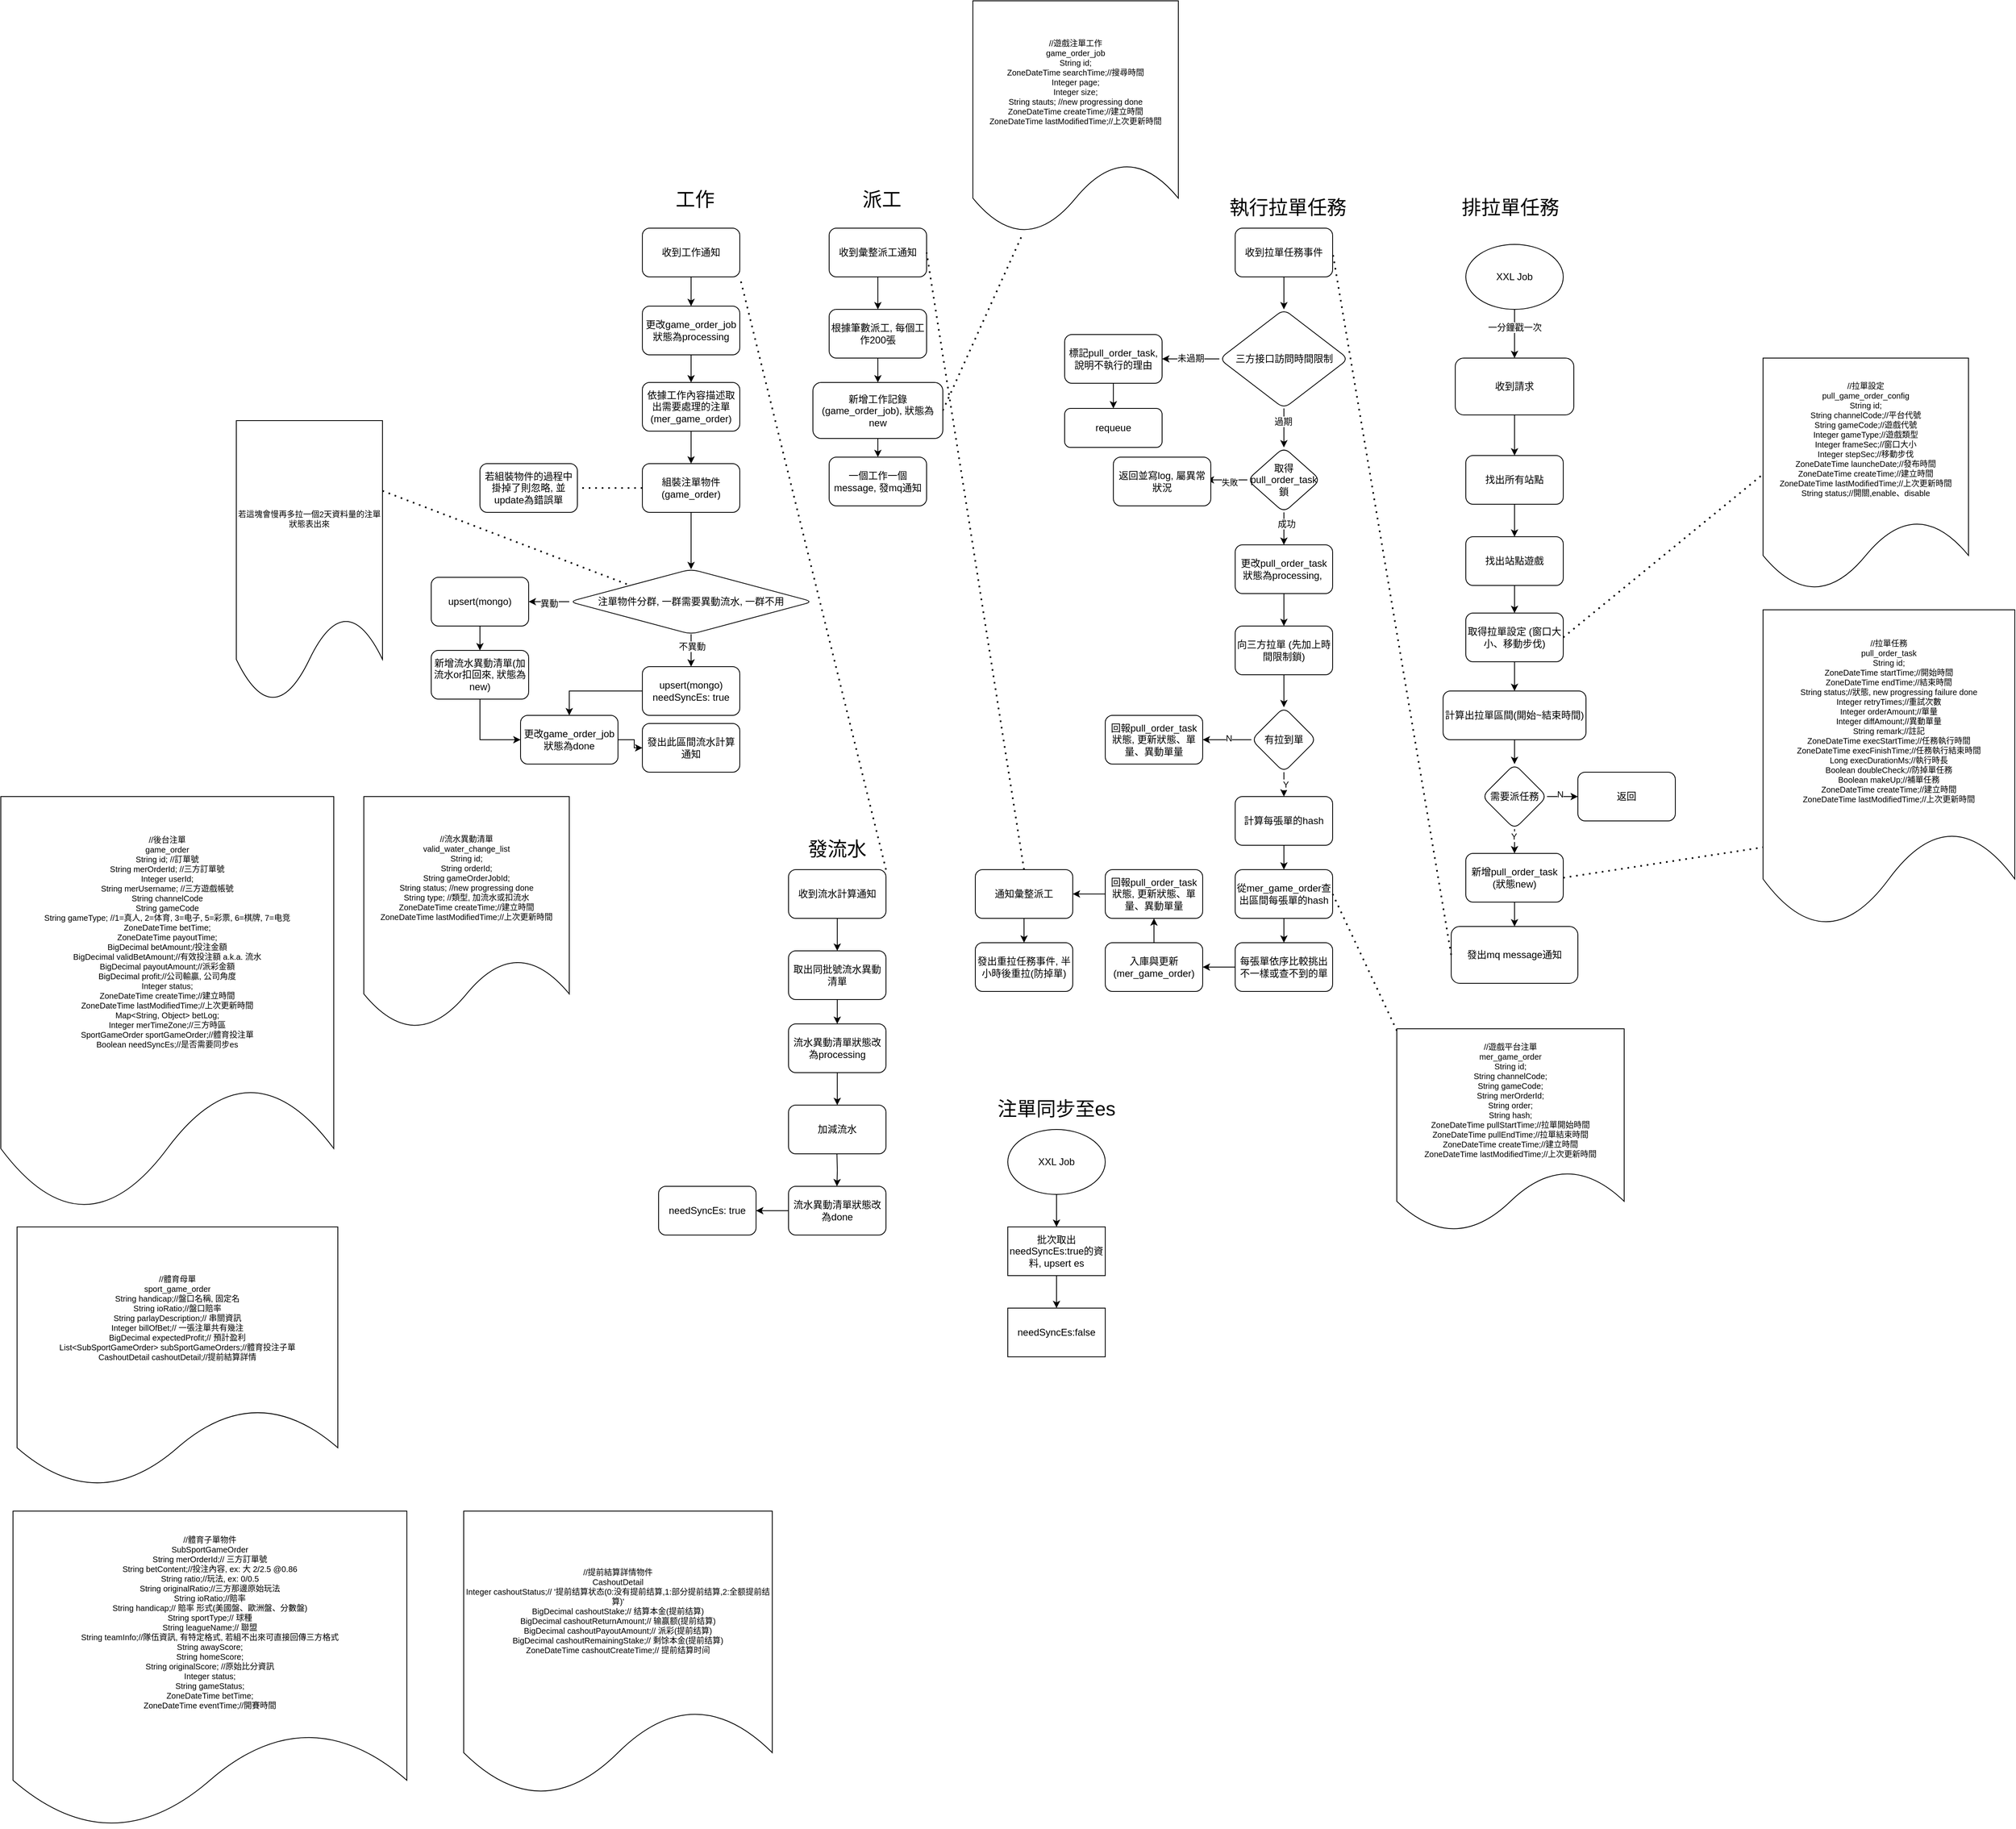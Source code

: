 <mxfile version="17.4.6" type="google"><diagram id="LCU8cQBWH5wi8AgkgHni" name="Page-1"><mxGraphModel grid="1" page="1" gridSize="10" guides="1" tooltips="1" connect="1" arrows="1" fold="1" pageScale="1" pageWidth="827" pageHeight="1169" math="0" shadow="0"><root><mxCell id="0"/><mxCell id="1" parent="0"/><mxCell id="2iH0l1iAIbkCtwQ-jRYI-8" value="" style="edgeStyle=orthogonalEdgeStyle;rounded=0;orthogonalLoop=1;jettySize=auto;html=1;" edge="1" parent="1" source="2iH0l1iAIbkCtwQ-jRYI-1" target="2iH0l1iAIbkCtwQ-jRYI-2"><mxGeometry relative="1" as="geometry"/></mxCell><mxCell id="2iH0l1iAIbkCtwQ-jRYI-1" value="收到請求" style="rounded=1;whiteSpace=wrap;html=1;" vertex="1" parent="1"><mxGeometry x="341" y="290" width="146" height="70" as="geometry"/></mxCell><mxCell id="2iH0l1iAIbkCtwQ-jRYI-9" value="" style="edgeStyle=orthogonalEdgeStyle;rounded=0;orthogonalLoop=1;jettySize=auto;html=1;" edge="1" parent="1" source="2iH0l1iAIbkCtwQ-jRYI-2" target="2iH0l1iAIbkCtwQ-jRYI-3"><mxGeometry relative="1" as="geometry"/></mxCell><mxCell id="2iH0l1iAIbkCtwQ-jRYI-2" value="找出所有站點" style="rounded=1;whiteSpace=wrap;html=1;" vertex="1" parent="1"><mxGeometry x="354" y="410" width="120" height="60" as="geometry"/></mxCell><mxCell id="2iH0l1iAIbkCtwQ-jRYI-56" value="" style="edgeStyle=orthogonalEdgeStyle;rounded=0;orthogonalLoop=1;jettySize=auto;html=1;" edge="1" parent="1" source="2iH0l1iAIbkCtwQ-jRYI-3" target="2iH0l1iAIbkCtwQ-jRYI-55"><mxGeometry relative="1" as="geometry"/></mxCell><mxCell id="2iH0l1iAIbkCtwQ-jRYI-3" value="找出站點遊戲" style="rounded=1;whiteSpace=wrap;html=1;" vertex="1" parent="1"><mxGeometry x="354" y="510" width="120" height="60" as="geometry"/></mxCell><mxCell id="2iH0l1iAIbkCtwQ-jRYI-4" value="發出mq message通知" style="rounded=1;whiteSpace=wrap;html=1;" vertex="1" parent="1"><mxGeometry x="336" y="990" width="156" height="70" as="geometry"/></mxCell><mxCell id="2iH0l1iAIbkCtwQ-jRYI-6" value="" style="edgeStyle=orthogonalEdgeStyle;rounded=0;orthogonalLoop=1;jettySize=auto;html=1;" edge="1" parent="1" source="2iH0l1iAIbkCtwQ-jRYI-5" target="2iH0l1iAIbkCtwQ-jRYI-1"><mxGeometry relative="1" as="geometry"/></mxCell><mxCell id="2iH0l1iAIbkCtwQ-jRYI-7" value="一分鐘戳一次" style="edgeLabel;html=1;align=center;verticalAlign=middle;resizable=0;points=[];" connectable="0" vertex="1" parent="2iH0l1iAIbkCtwQ-jRYI-6"><mxGeometry x="-0.275" relative="1" as="geometry"><mxPoint as="offset"/></mxGeometry></mxCell><mxCell id="2iH0l1iAIbkCtwQ-jRYI-5" value="XXL Job" style="ellipse;whiteSpace=wrap;html=1;" vertex="1" parent="1"><mxGeometry x="354" y="150" width="120" height="80" as="geometry"/></mxCell><mxCell id="2iH0l1iAIbkCtwQ-jRYI-51" value="" style="edgeStyle=orthogonalEdgeStyle;rounded=0;orthogonalLoop=1;jettySize=auto;html=1;" edge="1" parent="1" source="2iH0l1iAIbkCtwQ-jRYI-11" target="2iH0l1iAIbkCtwQ-jRYI-48"><mxGeometry relative="1" as="geometry"/></mxCell><mxCell id="2iH0l1iAIbkCtwQ-jRYI-11" value="收到拉單任務事件" style="rounded=1;whiteSpace=wrap;html=1;" vertex="1" parent="1"><mxGeometry x="70" y="130" width="120" height="60" as="geometry"/></mxCell><mxCell id="2iH0l1iAIbkCtwQ-jRYI-27" value="" style="edgeStyle=orthogonalEdgeStyle;rounded=0;orthogonalLoop=1;jettySize=auto;html=1;" edge="1" parent="1" source="2iH0l1iAIbkCtwQ-jRYI-20" target="2iH0l1iAIbkCtwQ-jRYI-26"><mxGeometry relative="1" as="geometry"/></mxCell><mxCell id="2iH0l1iAIbkCtwQ-jRYI-20" value="更改pull_order_task 狀態為processing,&amp;nbsp;" style="whiteSpace=wrap;html=1;rounded=1;" vertex="1" parent="1"><mxGeometry x="70" y="520" width="120" height="60" as="geometry"/></mxCell><mxCell id="2iH0l1iAIbkCtwQ-jRYI-29" value="" style="edgeStyle=orthogonalEdgeStyle;rounded=0;orthogonalLoop=1;jettySize=auto;html=1;" edge="1" parent="1" source="2iH0l1iAIbkCtwQ-jRYI-26" target="2iH0l1iAIbkCtwQ-jRYI-28"><mxGeometry relative="1" as="geometry"/></mxCell><mxCell id="2iH0l1iAIbkCtwQ-jRYI-26" value="向三方拉單 (先加上時間限制鎖)" style="whiteSpace=wrap;html=1;rounded=1;" vertex="1" parent="1"><mxGeometry x="70" y="620" width="120" height="60" as="geometry"/></mxCell><mxCell id="2iH0l1iAIbkCtwQ-jRYI-31" value="" style="edgeStyle=orthogonalEdgeStyle;rounded=0;orthogonalLoop=1;jettySize=auto;html=1;" edge="1" parent="1" source="2iH0l1iAIbkCtwQ-jRYI-28" target="2iH0l1iAIbkCtwQ-jRYI-30"><mxGeometry relative="1" as="geometry"/></mxCell><mxCell id="2iH0l1iAIbkCtwQ-jRYI-83" value="N" style="edgeLabel;html=1;align=center;verticalAlign=middle;resizable=0;points=[];" connectable="0" vertex="1" parent="2iH0l1iAIbkCtwQ-jRYI-31"><mxGeometry x="-0.047" y="-2" relative="1" as="geometry"><mxPoint as="offset"/></mxGeometry></mxCell><mxCell id="2iH0l1iAIbkCtwQ-jRYI-33" value="" style="edgeStyle=orthogonalEdgeStyle;rounded=0;orthogonalLoop=1;jettySize=auto;html=1;" edge="1" parent="1" source="2iH0l1iAIbkCtwQ-jRYI-28" target="2iH0l1iAIbkCtwQ-jRYI-32"><mxGeometry relative="1" as="geometry"/></mxCell><mxCell id="2iH0l1iAIbkCtwQ-jRYI-84" value="Y" style="edgeLabel;html=1;align=center;verticalAlign=middle;resizable=0;points=[];" connectable="0" vertex="1" parent="2iH0l1iAIbkCtwQ-jRYI-33"><mxGeometry x="0.385" y="2" relative="1" as="geometry"><mxPoint as="offset"/></mxGeometry></mxCell><mxCell id="2iH0l1iAIbkCtwQ-jRYI-28" value="有拉到單" style="rhombus;whiteSpace=wrap;html=1;rounded=1;" vertex="1" parent="1"><mxGeometry x="90" y="720" width="80" height="80" as="geometry"/></mxCell><mxCell id="2iH0l1iAIbkCtwQ-jRYI-30" value="回報pull_order_task 狀態, 更新狀態、單量、異動單量" style="whiteSpace=wrap;html=1;rounded=1;" vertex="1" parent="1"><mxGeometry x="-90" y="730" width="120" height="60" as="geometry"/></mxCell><mxCell id="2iH0l1iAIbkCtwQ-jRYI-35" value="" style="edgeStyle=orthogonalEdgeStyle;rounded=0;orthogonalLoop=1;jettySize=auto;html=1;" edge="1" parent="1" source="2iH0l1iAIbkCtwQ-jRYI-32" target="2iH0l1iAIbkCtwQ-jRYI-34"><mxGeometry relative="1" as="geometry"/></mxCell><mxCell id="2iH0l1iAIbkCtwQ-jRYI-32" value="計算每張單的hash" style="whiteSpace=wrap;html=1;rounded=1;" vertex="1" parent="1"><mxGeometry x="70" y="830" width="120" height="60" as="geometry"/></mxCell><mxCell id="2iH0l1iAIbkCtwQ-jRYI-37" value="" style="edgeStyle=orthogonalEdgeStyle;rounded=0;orthogonalLoop=1;jettySize=auto;html=1;" edge="1" parent="1" source="2iH0l1iAIbkCtwQ-jRYI-34" target="2iH0l1iAIbkCtwQ-jRYI-36"><mxGeometry relative="1" as="geometry"/></mxCell><mxCell id="2iH0l1iAIbkCtwQ-jRYI-34" value="從mer_game_order查出區間每張單的hash" style="whiteSpace=wrap;html=1;rounded=1;" vertex="1" parent="1"><mxGeometry x="70" y="920" width="120" height="60" as="geometry"/></mxCell><mxCell id="2iH0l1iAIbkCtwQ-jRYI-39" value="" style="edgeStyle=orthogonalEdgeStyle;rounded=0;orthogonalLoop=1;jettySize=auto;html=1;" edge="1" parent="1" source="2iH0l1iAIbkCtwQ-jRYI-36" target="2iH0l1iAIbkCtwQ-jRYI-38"><mxGeometry relative="1" as="geometry"/></mxCell><mxCell id="2iH0l1iAIbkCtwQ-jRYI-36" value="每張單依序比較挑出不一樣或查不到的單" style="whiteSpace=wrap;html=1;rounded=1;" vertex="1" parent="1"><mxGeometry x="70" y="1010" width="120" height="60" as="geometry"/></mxCell><mxCell id="2iH0l1iAIbkCtwQ-jRYI-86" value="" style="edgeStyle=orthogonalEdgeStyle;rounded=0;orthogonalLoop=1;jettySize=auto;html=1;" edge="1" parent="1" source="2iH0l1iAIbkCtwQ-jRYI-38" target="2iH0l1iAIbkCtwQ-jRYI-85"><mxGeometry relative="1" as="geometry"/></mxCell><mxCell id="2iH0l1iAIbkCtwQ-jRYI-38" value="入庫與更新 (mer_game_order)" style="whiteSpace=wrap;html=1;rounded=1;" vertex="1" parent="1"><mxGeometry x="-90" y="1010" width="120" height="60" as="geometry"/></mxCell><mxCell id="2iH0l1iAIbkCtwQ-jRYI-49" value="" style="edgeStyle=orthogonalEdgeStyle;rounded=0;orthogonalLoop=1;jettySize=auto;html=1;" edge="1" parent="1" source="2iH0l1iAIbkCtwQ-jRYI-48"><mxGeometry relative="1" as="geometry"><mxPoint x="130" y="400" as="targetPoint"/></mxGeometry></mxCell><mxCell id="2iH0l1iAIbkCtwQ-jRYI-50" value="過期" style="edgeLabel;html=1;align=center;verticalAlign=middle;resizable=0;points=[];" connectable="0" vertex="1" parent="2iH0l1iAIbkCtwQ-jRYI-49"><mxGeometry x="-0.368" y="-1" relative="1" as="geometry"><mxPoint as="offset"/></mxGeometry></mxCell><mxCell id="2iH0l1iAIbkCtwQ-jRYI-70" value="" style="edgeStyle=orthogonalEdgeStyle;rounded=0;orthogonalLoop=1;jettySize=auto;html=1;" edge="1" parent="1" source="2iH0l1iAIbkCtwQ-jRYI-48" target="2iH0l1iAIbkCtwQ-jRYI-69"><mxGeometry relative="1" as="geometry"/></mxCell><mxCell id="2iH0l1iAIbkCtwQ-jRYI-71" value="未過期" style="edgeLabel;html=1;align=center;verticalAlign=middle;resizable=0;points=[];" connectable="0" vertex="1" parent="2iH0l1iAIbkCtwQ-jRYI-70"><mxGeometry x="0.019" y="-1" relative="1" as="geometry"><mxPoint as="offset"/></mxGeometry></mxCell><mxCell id="2iH0l1iAIbkCtwQ-jRYI-48" value="三方接口訪問時間限制" style="rhombus;whiteSpace=wrap;html=1;rounded=1;" vertex="1" parent="1"><mxGeometry x="50.5" y="230" width="159" height="122" as="geometry"/></mxCell><mxCell id="2iH0l1iAIbkCtwQ-jRYI-58" value="" style="edgeStyle=orthogonalEdgeStyle;rounded=0;orthogonalLoop=1;jettySize=auto;html=1;" edge="1" parent="1" source="2iH0l1iAIbkCtwQ-jRYI-55" target="2iH0l1iAIbkCtwQ-jRYI-57"><mxGeometry relative="1" as="geometry"/></mxCell><mxCell id="2iH0l1iAIbkCtwQ-jRYI-55" value="取得拉單設定 (窗口大小、移動步伐)" style="whiteSpace=wrap;html=1;rounded=1;" vertex="1" parent="1"><mxGeometry x="354" y="604" width="120" height="60" as="geometry"/></mxCell><mxCell id="2iH0l1iAIbkCtwQ-jRYI-63" value="" style="edgeStyle=orthogonalEdgeStyle;rounded=0;orthogonalLoop=1;jettySize=auto;html=1;" edge="1" parent="1" source="2iH0l1iAIbkCtwQ-jRYI-57" target="2iH0l1iAIbkCtwQ-jRYI-62"><mxGeometry relative="1" as="geometry"/></mxCell><mxCell id="2iH0l1iAIbkCtwQ-jRYI-57" value="計算出拉單區間(開始~結束時間)" style="whiteSpace=wrap;html=1;rounded=1;" vertex="1" parent="1"><mxGeometry x="326" y="700" width="176" height="60" as="geometry"/></mxCell><mxCell id="2iH0l1iAIbkCtwQ-jRYI-61" value="" style="edgeStyle=orthogonalEdgeStyle;rounded=0;orthogonalLoop=1;jettySize=auto;html=1;" edge="1" parent="1" source="2iH0l1iAIbkCtwQ-jRYI-59" target="2iH0l1iAIbkCtwQ-jRYI-4"><mxGeometry relative="1" as="geometry"/></mxCell><mxCell id="2iH0l1iAIbkCtwQ-jRYI-59" value="新增pull_order_task (狀態new)" style="whiteSpace=wrap;html=1;rounded=1;" vertex="1" parent="1"><mxGeometry x="354" y="900" width="120" height="60" as="geometry"/></mxCell><mxCell id="2iH0l1iAIbkCtwQ-jRYI-64" value="" style="edgeStyle=orthogonalEdgeStyle;rounded=0;orthogonalLoop=1;jettySize=auto;html=1;" edge="1" parent="1" source="2iH0l1iAIbkCtwQ-jRYI-62" target="2iH0l1iAIbkCtwQ-jRYI-59"><mxGeometry relative="1" as="geometry"/></mxCell><mxCell id="2iH0l1iAIbkCtwQ-jRYI-65" value="Y" style="edgeLabel;html=1;align=center;verticalAlign=middle;resizable=0;points=[];" connectable="0" vertex="1" parent="2iH0l1iAIbkCtwQ-jRYI-64"><mxGeometry x="-0.655" y="-1" relative="1" as="geometry"><mxPoint as="offset"/></mxGeometry></mxCell><mxCell id="2iH0l1iAIbkCtwQ-jRYI-67" value="" style="edgeStyle=orthogonalEdgeStyle;rounded=0;orthogonalLoop=1;jettySize=auto;html=1;" edge="1" parent="1" source="2iH0l1iAIbkCtwQ-jRYI-62" target="2iH0l1iAIbkCtwQ-jRYI-66"><mxGeometry relative="1" as="geometry"/></mxCell><mxCell id="2iH0l1iAIbkCtwQ-jRYI-68" value="N" style="edgeLabel;html=1;align=center;verticalAlign=middle;resizable=0;points=[];" connectable="0" vertex="1" parent="2iH0l1iAIbkCtwQ-jRYI-67"><mxGeometry x="-0.227" y="3" relative="1" as="geometry"><mxPoint as="offset"/></mxGeometry></mxCell><mxCell id="2iH0l1iAIbkCtwQ-jRYI-62" value="需要派任務" style="rhombus;whiteSpace=wrap;html=1;rounded=1;" vertex="1" parent="1"><mxGeometry x="374" y="790" width="80" height="80" as="geometry"/></mxCell><mxCell id="2iH0l1iAIbkCtwQ-jRYI-66" value="返回" style="whiteSpace=wrap;html=1;rounded=1;" vertex="1" parent="1"><mxGeometry x="492" y="800" width="120" height="60" as="geometry"/></mxCell><mxCell id="2iH0l1iAIbkCtwQ-jRYI-73" value="" style="edgeStyle=orthogonalEdgeStyle;rounded=0;orthogonalLoop=1;jettySize=auto;html=1;" edge="1" parent="1" source="2iH0l1iAIbkCtwQ-jRYI-69" target="2iH0l1iAIbkCtwQ-jRYI-72"><mxGeometry relative="1" as="geometry"/></mxCell><mxCell id="2iH0l1iAIbkCtwQ-jRYI-69" value="&lt;span&gt;標記&lt;/span&gt;pull_order_task&lt;span&gt;, 說明不執行的理由&lt;/span&gt;" style="whiteSpace=wrap;html=1;rounded=1;" vertex="1" parent="1"><mxGeometry x="-140" y="261" width="120" height="60" as="geometry"/></mxCell><mxCell id="2iH0l1iAIbkCtwQ-jRYI-72" value="requeue" style="whiteSpace=wrap;html=1;rounded=1;" vertex="1" parent="1"><mxGeometry x="-140" y="352" width="120" height="48" as="geometry"/></mxCell><mxCell id="2iH0l1iAIbkCtwQ-jRYI-76" value="" style="edgeStyle=orthogonalEdgeStyle;rounded=0;orthogonalLoop=1;jettySize=auto;html=1;" edge="1" parent="1" source="2iH0l1iAIbkCtwQ-jRYI-74"><mxGeometry relative="1" as="geometry"><mxPoint x="130" y="520" as="targetPoint"/></mxGeometry></mxCell><mxCell id="2iH0l1iAIbkCtwQ-jRYI-77" value="成功" style="edgeLabel;html=1;align=center;verticalAlign=middle;resizable=0;points=[];" connectable="0" vertex="1" parent="2iH0l1iAIbkCtwQ-jRYI-76"><mxGeometry x="-0.31" y="3" relative="1" as="geometry"><mxPoint as="offset"/></mxGeometry></mxCell><mxCell id="2iH0l1iAIbkCtwQ-jRYI-78" value="" style="edgeStyle=orthogonalEdgeStyle;rounded=0;orthogonalLoop=1;jettySize=auto;html=1;" edge="1" parent="1" source="2iH0l1iAIbkCtwQ-jRYI-74"><mxGeometry relative="1" as="geometry"><mxPoint x="35" y="440" as="targetPoint"/></mxGeometry></mxCell><mxCell id="2iH0l1iAIbkCtwQ-jRYI-151" value="&lt;font style=&quot;font-size: 10px&quot;&gt;失敗&lt;/font&gt;" style="edgeLabel;html=1;align=center;verticalAlign=middle;resizable=0;points=[];fontSize=24;" connectable="0" vertex="1" parent="2iH0l1iAIbkCtwQ-jRYI-78"><mxGeometry x="-0.06" y="-1" relative="1" as="geometry"><mxPoint x="1" as="offset"/></mxGeometry></mxCell><mxCell id="2iH0l1iAIbkCtwQ-jRYI-74" value="取得pull_order_task鎖" style="rhombus;whiteSpace=wrap;html=1;rounded=1;" vertex="1" parent="1"><mxGeometry x="85" y="400" width="90" height="80" as="geometry"/></mxCell><mxCell id="2iH0l1iAIbkCtwQ-jRYI-80" value="返回並寫log, 屬異常狀況" style="whiteSpace=wrap;html=1;rounded=1;" vertex="1" parent="1"><mxGeometry x="-80" y="412" width="120" height="60" as="geometry"/></mxCell><mxCell id="2iH0l1iAIbkCtwQ-jRYI-88" value="" style="edgeStyle=orthogonalEdgeStyle;rounded=0;orthogonalLoop=1;jettySize=auto;html=1;" edge="1" parent="1" source="2iH0l1iAIbkCtwQ-jRYI-85" target="2iH0l1iAIbkCtwQ-jRYI-87"><mxGeometry relative="1" as="geometry"/></mxCell><mxCell id="2iH0l1iAIbkCtwQ-jRYI-85" value="回報pull_order_task 狀態, 更新狀態、單量、異動單量" style="whiteSpace=wrap;html=1;rounded=1;" vertex="1" parent="1"><mxGeometry x="-90" y="920" width="120" height="60" as="geometry"/></mxCell><mxCell id="2iH0l1iAIbkCtwQ-jRYI-153" value="" style="edgeStyle=orthogonalEdgeStyle;rounded=0;orthogonalLoop=1;jettySize=auto;html=1;fontSize=10;" edge="1" parent="1" source="2iH0l1iAIbkCtwQ-jRYI-87" target="2iH0l1iAIbkCtwQ-jRYI-152"><mxGeometry relative="1" as="geometry"/></mxCell><mxCell id="2iH0l1iAIbkCtwQ-jRYI-87" value="通知彙整派工" style="whiteSpace=wrap;html=1;rounded=1;" vertex="1" parent="1"><mxGeometry x="-250" y="920" width="120" height="60" as="geometry"/></mxCell><mxCell id="2iH0l1iAIbkCtwQ-jRYI-91" value="" style="edgeStyle=orthogonalEdgeStyle;rounded=0;orthogonalLoop=1;jettySize=auto;html=1;" edge="1" parent="1" source="2iH0l1iAIbkCtwQ-jRYI-89" target="2iH0l1iAIbkCtwQ-jRYI-90"><mxGeometry relative="1" as="geometry"/></mxCell><mxCell id="2iH0l1iAIbkCtwQ-jRYI-89" value="收到彙整派工通知" style="whiteSpace=wrap;html=1;rounded=1;" vertex="1" parent="1"><mxGeometry x="-430" y="130" width="120" height="60" as="geometry"/></mxCell><mxCell id="2iH0l1iAIbkCtwQ-jRYI-93" value="" style="edgeStyle=orthogonalEdgeStyle;rounded=0;orthogonalLoop=1;jettySize=auto;html=1;" edge="1" parent="1" source="2iH0l1iAIbkCtwQ-jRYI-90" target="2iH0l1iAIbkCtwQ-jRYI-92"><mxGeometry relative="1" as="geometry"/></mxCell><mxCell id="2iH0l1iAIbkCtwQ-jRYI-90" value="根據筆數派工, 每個工作200張" style="whiteSpace=wrap;html=1;rounded=1;" vertex="1" parent="1"><mxGeometry x="-430" y="230" width="120" height="60" as="geometry"/></mxCell><mxCell id="2iH0l1iAIbkCtwQ-jRYI-95" value="" style="edgeStyle=orthogonalEdgeStyle;rounded=0;orthogonalLoop=1;jettySize=auto;html=1;" edge="1" parent="1" source="2iH0l1iAIbkCtwQ-jRYI-92" target="2iH0l1iAIbkCtwQ-jRYI-94"><mxGeometry relative="1" as="geometry"/></mxCell><mxCell id="2iH0l1iAIbkCtwQ-jRYI-92" value="新增工作記錄(game_order_job), 狀態為new" style="whiteSpace=wrap;html=1;rounded=1;" vertex="1" parent="1"><mxGeometry x="-450" y="320" width="160" height="69" as="geometry"/></mxCell><mxCell id="2iH0l1iAIbkCtwQ-jRYI-94" value="一個工作一個message, 發mq通知" style="whiteSpace=wrap;html=1;rounded=1;" vertex="1" parent="1"><mxGeometry x="-430" y="412" width="120" height="60" as="geometry"/></mxCell><mxCell id="2iH0l1iAIbkCtwQ-jRYI-98" value="" style="edgeStyle=orthogonalEdgeStyle;rounded=0;orthogonalLoop=1;jettySize=auto;html=1;" edge="1" parent="1" source="2iH0l1iAIbkCtwQ-jRYI-96" target="2iH0l1iAIbkCtwQ-jRYI-97"><mxGeometry relative="1" as="geometry"/></mxCell><mxCell id="2iH0l1iAIbkCtwQ-jRYI-96" value="收到工作通知" style="whiteSpace=wrap;html=1;rounded=1;" vertex="1" parent="1"><mxGeometry x="-660" y="130" width="120" height="60" as="geometry"/></mxCell><mxCell id="2iH0l1iAIbkCtwQ-jRYI-100" value="" style="edgeStyle=orthogonalEdgeStyle;rounded=0;orthogonalLoop=1;jettySize=auto;html=1;" edge="1" parent="1" source="2iH0l1iAIbkCtwQ-jRYI-97" target="2iH0l1iAIbkCtwQ-jRYI-99"><mxGeometry relative="1" as="geometry"/></mxCell><mxCell id="2iH0l1iAIbkCtwQ-jRYI-97" value="更改game_order_job狀態為processing" style="whiteSpace=wrap;html=1;rounded=1;" vertex="1" parent="1"><mxGeometry x="-660" y="226" width="120" height="60" as="geometry"/></mxCell><mxCell id="2iH0l1iAIbkCtwQ-jRYI-102" value="" style="edgeStyle=orthogonalEdgeStyle;rounded=0;orthogonalLoop=1;jettySize=auto;html=1;" edge="1" parent="1" source="2iH0l1iAIbkCtwQ-jRYI-99" target="2iH0l1iAIbkCtwQ-jRYI-101"><mxGeometry relative="1" as="geometry"/></mxCell><mxCell id="2iH0l1iAIbkCtwQ-jRYI-99" value="依據工作內容描述取出需要處理的注單(mer_game_order)" style="whiteSpace=wrap;html=1;rounded=1;" vertex="1" parent="1"><mxGeometry x="-660" y="320" width="120" height="60" as="geometry"/></mxCell><mxCell id="2iH0l1iAIbkCtwQ-jRYI-109" value="" style="edgeStyle=orthogonalEdgeStyle;rounded=0;orthogonalLoop=1;jettySize=auto;html=1;" edge="1" parent="1" source="2iH0l1iAIbkCtwQ-jRYI-101" target="2iH0l1iAIbkCtwQ-jRYI-108"><mxGeometry relative="1" as="geometry"/></mxCell><mxCell id="2iH0l1iAIbkCtwQ-jRYI-101" value="組裝注單物件&lt;br&gt;(game_order)" style="whiteSpace=wrap;html=1;rounded=1;" vertex="1" parent="1"><mxGeometry x="-660" y="420" width="120" height="60" as="geometry"/></mxCell><mxCell id="2iH0l1iAIbkCtwQ-jRYI-111" value="" style="edgeStyle=orthogonalEdgeStyle;rounded=0;orthogonalLoop=1;jettySize=auto;html=1;" edge="1" parent="1" source="2iH0l1iAIbkCtwQ-jRYI-108" target="2iH0l1iAIbkCtwQ-jRYI-110"><mxGeometry relative="1" as="geometry"/></mxCell><mxCell id="2iH0l1iAIbkCtwQ-jRYI-112" value="不異動" style="edgeLabel;html=1;align=center;verticalAlign=middle;resizable=0;points=[];" connectable="0" vertex="1" parent="2iH0l1iAIbkCtwQ-jRYI-111"><mxGeometry x="-0.258" y="1" relative="1" as="geometry"><mxPoint as="offset"/></mxGeometry></mxCell><mxCell id="2iH0l1iAIbkCtwQ-jRYI-114" value="" style="edgeStyle=orthogonalEdgeStyle;rounded=0;orthogonalLoop=1;jettySize=auto;html=1;" edge="1" parent="1" source="2iH0l1iAIbkCtwQ-jRYI-108" target="2iH0l1iAIbkCtwQ-jRYI-113"><mxGeometry relative="1" as="geometry"/></mxCell><mxCell id="2iH0l1iAIbkCtwQ-jRYI-115" value="異動" style="edgeLabel;html=1;align=center;verticalAlign=middle;resizable=0;points=[];" connectable="0" vertex="1" parent="2iH0l1iAIbkCtwQ-jRYI-114"><mxGeometry x="0.021" y="2" relative="1" as="geometry"><mxPoint as="offset"/></mxGeometry></mxCell><mxCell id="2iH0l1iAIbkCtwQ-jRYI-108" value="&lt;span&gt;注單物件分群, 一群需要異動流水, 一群不用&lt;/span&gt;" style="rhombus;whiteSpace=wrap;html=1;rounded=1;" vertex="1" parent="1"><mxGeometry x="-750" y="550" width="300" height="80" as="geometry"/></mxCell><mxCell id="2iH0l1iAIbkCtwQ-jRYI-122" value="" style="edgeStyle=orthogonalEdgeStyle;rounded=0;orthogonalLoop=1;jettySize=auto;html=1;entryX=0.5;entryY=0;entryDx=0;entryDy=0;" edge="1" parent="1" source="2iH0l1iAIbkCtwQ-jRYI-110" target="2iH0l1iAIbkCtwQ-jRYI-118"><mxGeometry relative="1" as="geometry"><mxPoint x="-600" y="810" as="targetPoint"/></mxGeometry></mxCell><mxCell id="2iH0l1iAIbkCtwQ-jRYI-110" value="upsert(mongo)&lt;br&gt;needSyncEs: true" style="whiteSpace=wrap;html=1;rounded=1;" vertex="1" parent="1"><mxGeometry x="-660" y="670" width="120" height="60" as="geometry"/></mxCell><mxCell id="2iH0l1iAIbkCtwQ-jRYI-117" value="" style="edgeStyle=orthogonalEdgeStyle;rounded=0;orthogonalLoop=1;jettySize=auto;html=1;" edge="1" parent="1" source="2iH0l1iAIbkCtwQ-jRYI-113" target="2iH0l1iAIbkCtwQ-jRYI-116"><mxGeometry relative="1" as="geometry"/></mxCell><mxCell id="2iH0l1iAIbkCtwQ-jRYI-113" value="upsert(mongo)" style="whiteSpace=wrap;html=1;rounded=1;" vertex="1" parent="1"><mxGeometry x="-920" y="560" width="120" height="60" as="geometry"/></mxCell><mxCell id="2iH0l1iAIbkCtwQ-jRYI-120" value="" style="edgeStyle=orthogonalEdgeStyle;rounded=0;orthogonalLoop=1;jettySize=auto;html=1;entryX=0;entryY=0.5;entryDx=0;entryDy=0;" edge="1" parent="1" source="2iH0l1iAIbkCtwQ-jRYI-116" target="2iH0l1iAIbkCtwQ-jRYI-118"><mxGeometry relative="1" as="geometry"><mxPoint x="-860" y="790" as="targetPoint"/></mxGeometry></mxCell><mxCell id="2iH0l1iAIbkCtwQ-jRYI-116" value="新增流水異動清單(加流水or扣回來, 狀態為new)" style="whiteSpace=wrap;html=1;rounded=1;" vertex="1" parent="1"><mxGeometry x="-920" y="650" width="120" height="60" as="geometry"/></mxCell><mxCell id="2iH0l1iAIbkCtwQ-jRYI-130" value="" style="edgeStyle=orthogonalEdgeStyle;rounded=0;orthogonalLoop=1;jettySize=auto;html=1;" edge="1" parent="1" source="2iH0l1iAIbkCtwQ-jRYI-118" target="2iH0l1iAIbkCtwQ-jRYI-123"><mxGeometry relative="1" as="geometry"/></mxCell><mxCell id="2iH0l1iAIbkCtwQ-jRYI-118" value="更改game_order_job狀態為done" style="whiteSpace=wrap;html=1;rounded=1;" vertex="1" parent="1"><mxGeometry x="-810" y="730" width="120" height="60" as="geometry"/></mxCell><mxCell id="2iH0l1iAIbkCtwQ-jRYI-123" value="發出此區間流水計算通知" style="whiteSpace=wrap;html=1;rounded=1;" vertex="1" parent="1"><mxGeometry x="-660" y="740" width="120" height="60" as="geometry"/></mxCell><mxCell id="2iH0l1iAIbkCtwQ-jRYI-129" value="" style="edgeStyle=orthogonalEdgeStyle;rounded=0;orthogonalLoop=1;jettySize=auto;html=1;" edge="1" parent="1" source="2iH0l1iAIbkCtwQ-jRYI-127" target="2iH0l1iAIbkCtwQ-jRYI-128"><mxGeometry relative="1" as="geometry"/></mxCell><mxCell id="2iH0l1iAIbkCtwQ-jRYI-127" value="收到流水計算通知" style="whiteSpace=wrap;html=1;rounded=1;" vertex="1" parent="1"><mxGeometry x="-480" y="920" width="120" height="60" as="geometry"/></mxCell><mxCell id="2iH0l1iAIbkCtwQ-jRYI-132" value="" style="edgeStyle=orthogonalEdgeStyle;rounded=0;orthogonalLoop=1;jettySize=auto;html=1;" edge="1" parent="1" source="2iH0l1iAIbkCtwQ-jRYI-128" target="2iH0l1iAIbkCtwQ-jRYI-131"><mxGeometry relative="1" as="geometry"/></mxCell><mxCell id="2iH0l1iAIbkCtwQ-jRYI-128" value="取出同批號流水異動清單" style="whiteSpace=wrap;html=1;rounded=1;" vertex="1" parent="1"><mxGeometry x="-480" y="1020" width="120" height="60" as="geometry"/></mxCell><mxCell id="2iH0l1iAIbkCtwQ-jRYI-135" value="" style="edgeStyle=orthogonalEdgeStyle;rounded=0;orthogonalLoop=1;jettySize=auto;html=1;" edge="1" parent="1" source="2iH0l1iAIbkCtwQ-jRYI-131"><mxGeometry relative="1" as="geometry"><mxPoint x="-420" y="1210" as="targetPoint"/></mxGeometry></mxCell><mxCell id="2iH0l1iAIbkCtwQ-jRYI-131" value="&lt;span&gt;流水異動清單狀態改為processing&lt;/span&gt;" style="whiteSpace=wrap;html=1;rounded=1;" vertex="1" parent="1"><mxGeometry x="-480" y="1110" width="120" height="60" as="geometry"/></mxCell><mxCell id="2iH0l1iAIbkCtwQ-jRYI-138" value="加減流水" style="whiteSpace=wrap;html=1;rounded=1;" vertex="1" parent="1"><mxGeometry x="-480" y="1210" width="120" height="60" as="geometry"/></mxCell><mxCell id="2iH0l1iAIbkCtwQ-jRYI-142" value="" style="edgeStyle=orthogonalEdgeStyle;rounded=0;orthogonalLoop=1;jettySize=auto;html=1;" edge="1" parent="1" source="2iH0l1iAIbkCtwQ-jRYI-139" target="2iH0l1iAIbkCtwQ-jRYI-141"><mxGeometry relative="1" as="geometry"/></mxCell><mxCell id="2iH0l1iAIbkCtwQ-jRYI-139" value="&lt;span&gt;流水異動清單狀態改為done&lt;/span&gt;" style="whiteSpace=wrap;html=1;rounded=1;" vertex="1" parent="1"><mxGeometry x="-480" y="1310" width="120" height="60" as="geometry"/></mxCell><mxCell id="2iH0l1iAIbkCtwQ-jRYI-140" value="" style="edgeStyle=orthogonalEdgeStyle;rounded=0;orthogonalLoop=1;jettySize=auto;html=1;" edge="1" parent="1"><mxGeometry relative="1" as="geometry"><mxPoint x="-420.4" y="1270" as="sourcePoint"/><mxPoint x="-420.4" y="1310" as="targetPoint"/></mxGeometry></mxCell><mxCell id="2iH0l1iAIbkCtwQ-jRYI-141" value="needSyncEs: true" style="whiteSpace=wrap;html=1;rounded=1;" vertex="1" parent="1"><mxGeometry x="-640" y="1310" width="120" height="60" as="geometry"/></mxCell><mxCell id="2iH0l1iAIbkCtwQ-jRYI-143" value="&lt;font style=&quot;font-size: 24px&quot;&gt;排拉單任務&lt;/font&gt;" style="text;html=1;strokeColor=none;fillColor=none;align=center;verticalAlign=middle;whiteSpace=wrap;rounded=0;" vertex="1" parent="1"><mxGeometry x="341" y="90" width="136" height="30" as="geometry"/></mxCell><mxCell id="2iH0l1iAIbkCtwQ-jRYI-144" value="&lt;font style=&quot;font-size: 24px&quot;&gt;執行拉單任務&lt;/font&gt;" style="text;html=1;strokeColor=none;fillColor=none;align=center;verticalAlign=middle;whiteSpace=wrap;rounded=0;" vertex="1" parent="1"><mxGeometry x="59.5" y="90" width="150" height="30" as="geometry"/></mxCell><mxCell id="2iH0l1iAIbkCtwQ-jRYI-145" value="&lt;font style=&quot;font-size: 24px&quot;&gt;派工&lt;/font&gt;" style="text;html=1;strokeColor=none;fillColor=none;align=center;verticalAlign=middle;whiteSpace=wrap;rounded=0;" vertex="1" parent="1"><mxGeometry x="-440" y="80" width="150" height="30" as="geometry"/></mxCell><mxCell id="2iH0l1iAIbkCtwQ-jRYI-146" value="&lt;font style=&quot;font-size: 24px&quot;&gt;工作&lt;/font&gt;" style="text;html=1;strokeColor=none;fillColor=none;align=center;verticalAlign=middle;whiteSpace=wrap;rounded=0;" vertex="1" parent="1"><mxGeometry x="-670" y="80" width="150" height="30" as="geometry"/></mxCell><mxCell id="2iH0l1iAIbkCtwQ-jRYI-147" value="&lt;span style=&quot;font-size: 24px&quot;&gt;發流水&lt;/span&gt;" style="text;html=1;strokeColor=none;fillColor=none;align=center;verticalAlign=middle;whiteSpace=wrap;rounded=0;" vertex="1" parent="1"><mxGeometry x="-495" y="880" width="150" height="30" as="geometry"/></mxCell><mxCell id="2iH0l1iAIbkCtwQ-jRYI-148" value="" style="endArrow=none;dashed=1;html=1;dashPattern=1 3;strokeWidth=2;rounded=0;fontSize=24;entryX=1;entryY=0.5;entryDx=0;entryDy=0;exitX=0;exitY=0.5;exitDx=0;exitDy=0;" edge="1" parent="1" source="2iH0l1iAIbkCtwQ-jRYI-4" target="2iH0l1iAIbkCtwQ-jRYI-11"><mxGeometry width="50" height="50" relative="1" as="geometry"><mxPoint x="320" y="530" as="sourcePoint"/><mxPoint x="370" y="480" as="targetPoint"/></mxGeometry></mxCell><mxCell id="2iH0l1iAIbkCtwQ-jRYI-149" value="" style="endArrow=none;dashed=1;html=1;dashPattern=1 3;strokeWidth=2;rounded=0;fontSize=24;exitX=0.5;exitY=0;exitDx=0;exitDy=0;entryX=1;entryY=0.5;entryDx=0;entryDy=0;" edge="1" parent="1" source="2iH0l1iAIbkCtwQ-jRYI-87" target="2iH0l1iAIbkCtwQ-jRYI-89"><mxGeometry width="50" height="50" relative="1" as="geometry"><mxPoint x="-150" y="640" as="sourcePoint"/><mxPoint x="-100" y="590" as="targetPoint"/></mxGeometry></mxCell><mxCell id="2iH0l1iAIbkCtwQ-jRYI-150" value="" style="endArrow=none;dashed=1;html=1;dashPattern=1 3;strokeWidth=2;rounded=0;fontSize=24;entryX=1;entryY=1;entryDx=0;entryDy=0;exitX=1;exitY=0;exitDx=0;exitDy=0;" edge="1" parent="1" source="2iH0l1iAIbkCtwQ-jRYI-127" target="2iH0l1iAIbkCtwQ-jRYI-96"><mxGeometry width="50" height="50" relative="1" as="geometry"><mxPoint x="-420" y="630" as="sourcePoint"/><mxPoint x="-490" y="290" as="targetPoint"/></mxGeometry></mxCell><mxCell id="2iH0l1iAIbkCtwQ-jRYI-152" value="發出重拉任務事件, 半小時後重拉(防掉單)" style="whiteSpace=wrap;html=1;rounded=1;" vertex="1" parent="1"><mxGeometry x="-250" y="1010" width="120" height="60" as="geometry"/></mxCell><mxCell id="2iH0l1iAIbkCtwQ-jRYI-154" value="若組裝物件的過程中掛掉了則忽略, 並update為錯誤單" style="whiteSpace=wrap;html=1;rounded=1;" vertex="1" parent="1"><mxGeometry x="-860" y="420" width="120" height="60" as="geometry"/></mxCell><mxCell id="2iH0l1iAIbkCtwQ-jRYI-155" value="" style="endArrow=none;dashed=1;html=1;dashPattern=1 3;strokeWidth=2;rounded=0;fontSize=10;entryX=1;entryY=0.5;entryDx=0;entryDy=0;exitX=0;exitY=0.5;exitDx=0;exitDy=0;" edge="1" parent="1" source="2iH0l1iAIbkCtwQ-jRYI-101" target="2iH0l1iAIbkCtwQ-jRYI-154"><mxGeometry width="50" height="50" relative="1" as="geometry"><mxPoint x="-620" y="470" as="sourcePoint"/><mxPoint x="-570" y="420" as="targetPoint"/></mxGeometry></mxCell><mxCell id="2iH0l1iAIbkCtwQ-jRYI-159" value="&lt;div&gt;&lt;span style=&quot;font-size: 10px&quot;&gt;//拉單設定&lt;/span&gt;&lt;/div&gt;&lt;div&gt;&lt;span style=&quot;font-size: 10px&quot;&gt;pull_game_order_config&lt;/span&gt;&lt;/div&gt;&lt;div&gt;&lt;span style=&quot;font-size: 10px&quot;&gt;&lt;span&gt;&#9;&lt;/span&gt;String id;&lt;/span&gt;&lt;/div&gt;&lt;div&gt;&lt;span style=&quot;font-size: 10px&quot;&gt;&lt;span&gt;&#9;&lt;/span&gt;String channelCode;//平台代號&lt;/span&gt;&lt;/div&gt;&lt;div&gt;&lt;span style=&quot;font-size: 10px&quot;&gt;&lt;span&gt;&#9;&lt;/span&gt;String gameCode;//遊戲代號&lt;/span&gt;&lt;/div&gt;&lt;div&gt;&lt;span style=&quot;font-size: 10px&quot;&gt;&lt;span&gt;&#9;&lt;/span&gt;Integer gameType;//遊戲類型&lt;/span&gt;&lt;/div&gt;&lt;div&gt;&lt;span style=&quot;font-size: 10px&quot;&gt;&lt;span&gt;&#9;&lt;/span&gt;Integer frameSec;//窗口大小&lt;/span&gt;&lt;/div&gt;&lt;div&gt;&lt;span style=&quot;font-size: 10px&quot;&gt;&lt;span&gt;&#9;&lt;/span&gt;Integer stepSec;//移動步伐&lt;/span&gt;&lt;/div&gt;&lt;div&gt;&lt;span style=&quot;font-size: 10px&quot;&gt;&lt;span&gt;&#9;&lt;/span&gt;ZoneDateTime launcheDate;//發布時間&lt;/span&gt;&lt;/div&gt;&lt;div&gt;&lt;span style=&quot;font-size: 10px&quot;&gt;&lt;span&gt;&#9;&lt;/span&gt;ZoneDateTime createTime;//建立時間&lt;/span&gt;&lt;/div&gt;&lt;div&gt;&lt;span style=&quot;font-size: 10px&quot;&gt;&lt;span&gt;&#9;&lt;/span&gt;ZoneDateTime lastModifiedTime;//上次更新時間&lt;/span&gt;&lt;/div&gt;&lt;div&gt;&lt;span style=&quot;font-size: 10px&quot;&gt;&lt;span&gt;&#9;&lt;/span&gt;String status;//開關,enable、disable&lt;/span&gt;&lt;/div&gt;" style="shape=document;whiteSpace=wrap;html=1;boundedLbl=1;fontSize=10;" vertex="1" parent="1"><mxGeometry x="720" y="290" width="253" height="286" as="geometry"/></mxCell><mxCell id="2iH0l1iAIbkCtwQ-jRYI-160" value="&lt;div&gt;&lt;span style=&quot;font-size: 10px&quot;&gt;//拉單任務&lt;/span&gt;&lt;/div&gt;&lt;div&gt;&lt;span style=&quot;font-size: 10px&quot;&gt;pull_order_task&lt;/span&gt;&lt;/div&gt;&lt;div&gt;&lt;span style=&quot;font-size: 10px&quot;&gt;&lt;span&gt;&#9;&lt;/span&gt;String id;&lt;/span&gt;&lt;/div&gt;&lt;div&gt;&lt;span style=&quot;font-size: 10px&quot;&gt;&lt;span&gt;&#9;&lt;/span&gt;ZoneDateTime startTime;//開始時間&lt;/span&gt;&lt;/div&gt;&lt;div&gt;&lt;span style=&quot;font-size: 10px&quot;&gt;&lt;span&gt;&#9;&lt;/span&gt;ZoneDateTime endTime;//結束時間&lt;/span&gt;&lt;/div&gt;&lt;div&gt;&lt;span style=&quot;font-size: 10px&quot;&gt;&lt;span&gt;&#9;&lt;/span&gt;String status;//狀態, new progressing failure done&lt;/span&gt;&lt;/div&gt;&lt;div&gt;&lt;span style=&quot;font-size: 10px&quot;&gt;&lt;span&gt;&#9;&lt;/span&gt;Integer retryTimes;//重試次數&lt;/span&gt;&lt;/div&gt;&lt;div&gt;&lt;span style=&quot;font-size: 10px&quot;&gt;&lt;span&gt;&#9;&lt;/span&gt;Integer orderAmount;//單量&lt;/span&gt;&lt;/div&gt;&lt;div&gt;&lt;span style=&quot;font-size: 10px&quot;&gt;&lt;span&gt;&#9;&lt;/span&gt;Integer diffAmount;//異動單量&lt;/span&gt;&lt;/div&gt;&lt;div&gt;&lt;span style=&quot;font-size: 10px&quot;&gt;&lt;span&gt;&#9;&lt;/span&gt;String remark;//註記&lt;/span&gt;&lt;/div&gt;&lt;div&gt;&lt;span style=&quot;font-size: 10px&quot;&gt;&lt;span&gt;&#9;&lt;/span&gt;ZoneDateTime execStartTime;//任務執行時間&lt;/span&gt;&lt;/div&gt;&lt;div&gt;&lt;span style=&quot;font-size: 10px&quot;&gt;&lt;span&gt;&#9;&lt;/span&gt;ZoneDateTime execFinishTime;//任務執行結束時間&lt;/span&gt;&lt;/div&gt;&lt;div&gt;&lt;span style=&quot;font-size: 10px&quot;&gt;&lt;span&gt;&#9;&lt;/span&gt;Long execDurationMs;//執行時長&lt;/span&gt;&lt;/div&gt;&lt;div&gt;&lt;span style=&quot;font-size: 10px&quot;&gt;&lt;span&gt;&#9;&lt;/span&gt;Boolean doubleCheck;//防掉單任務&lt;/span&gt;&lt;/div&gt;&lt;div&gt;&lt;span style=&quot;font-size: 10px&quot;&gt;&lt;span&gt;&#9;&lt;/span&gt;Boolean makeUp;//補單任務&lt;/span&gt;&lt;/div&gt;&lt;div&gt;&lt;span style=&quot;font-size: 10px&quot;&gt;&lt;span&gt;&#9;&lt;/span&gt;ZoneDateTime createTime;//建立時間&lt;/span&gt;&lt;/div&gt;&lt;div&gt;&lt;span style=&quot;font-size: 10px&quot;&gt;&lt;span&gt;&#9;&lt;/span&gt;ZoneDateTime lastModifiedTime;//上次更新時間&lt;/span&gt;&lt;/div&gt;" style="shape=document;whiteSpace=wrap;html=1;boundedLbl=1;fontSize=10;" vertex="1" parent="1"><mxGeometry x="720" y="600" width="310" height="390" as="geometry"/></mxCell><mxCell id="2iH0l1iAIbkCtwQ-jRYI-161" value="&lt;div&gt;&lt;span style=&quot;font-size: 10px&quot;&gt;//遊戲平台注單&lt;/span&gt;&lt;/div&gt;&lt;div&gt;&lt;span style=&quot;font-size: 10px&quot;&gt;mer_game_order&lt;/span&gt;&lt;/div&gt;&lt;div&gt;&lt;span style=&quot;font-size: 10px&quot;&gt;&lt;span&gt;&#9;&lt;/span&gt;String id;&lt;/span&gt;&lt;/div&gt;&lt;div&gt;&lt;span style=&quot;font-size: 10px&quot;&gt;&lt;span&gt;&#9;&lt;/span&gt;String channelCode;&lt;/span&gt;&lt;/div&gt;&lt;div&gt;&lt;span style=&quot;font-size: 10px&quot;&gt;&lt;span&gt;&#9;&lt;/span&gt;String gameCode;&lt;/span&gt;&lt;/div&gt;&lt;div&gt;&lt;span style=&quot;font-size: 10px&quot;&gt;&lt;span&gt;&#9;&lt;/span&gt;String merOrderId;&lt;/span&gt;&lt;/div&gt;&lt;div&gt;&lt;span style=&quot;font-size: 10px&quot;&gt;&lt;span&gt;&#9;&lt;/span&gt;String order;&lt;/span&gt;&lt;/div&gt;&lt;div&gt;&lt;span style=&quot;font-size: 10px&quot;&gt;&lt;span&gt;&#9;&lt;/span&gt;String hash;&lt;/span&gt;&lt;/div&gt;&lt;div&gt;&lt;span style=&quot;font-size: 10px&quot;&gt;&lt;span&gt;&#9;&lt;/span&gt;ZoneDateTime pullStartTime;//拉單開始時間&lt;/span&gt;&lt;/div&gt;&lt;div&gt;&lt;span style=&quot;font-size: 10px&quot;&gt;&lt;span&gt;&#9;&lt;/span&gt;ZoneDateTime pullEndTime;//拉單結束時間&lt;/span&gt;&lt;/div&gt;&lt;div&gt;&lt;span style=&quot;font-size: 10px&quot;&gt;&lt;span&gt;&#9;&lt;/span&gt;ZoneDateTime createTime;//建立時間&lt;/span&gt;&lt;/div&gt;&lt;div&gt;&lt;span style=&quot;font-size: 10px&quot;&gt;&lt;span&gt;&#9;&lt;/span&gt;ZoneDateTime lastModifiedTime;//上次更新時間&lt;/span&gt;&lt;/div&gt;" style="shape=document;whiteSpace=wrap;html=1;boundedLbl=1;fontSize=10;" vertex="1" parent="1"><mxGeometry x="269" y="1116" width="280" height="250" as="geometry"/></mxCell><mxCell id="34Gt1alvWi7bIDeqPnY8-1" value="&lt;div&gt;&lt;span style=&quot;font-size: 10px&quot;&gt;//遊戲注單工作&lt;/span&gt;&lt;/div&gt;&lt;div&gt;&lt;span style=&quot;font-size: 10px&quot;&gt;game_order_job&lt;/span&gt;&lt;/div&gt;&lt;div&gt;&lt;span style=&quot;font-size: 10px&quot;&gt;&lt;span&gt;&#9;&lt;/span&gt;String id;&lt;/span&gt;&lt;/div&gt;&lt;div&gt;&lt;span style=&quot;font-size: 10px&quot;&gt;&lt;span&gt;&#9;&lt;/span&gt;ZoneDateTime searchTime;//搜尋時間&lt;/span&gt;&lt;/div&gt;&lt;div&gt;&lt;span style=&quot;font-size: 10px&quot;&gt;&lt;span&gt;&#9;&lt;/span&gt;Integer page;&lt;/span&gt;&lt;/div&gt;&lt;div&gt;&lt;span style=&quot;font-size: 10px&quot;&gt;&lt;span&gt;&#9;&lt;/span&gt;Integer size;&lt;/span&gt;&lt;/div&gt;&lt;div&gt;&lt;span style=&quot;font-size: 10px&quot;&gt;&lt;span&gt;&#9;&lt;/span&gt;String stauts; //new progressing done&lt;/span&gt;&lt;/div&gt;&lt;div&gt;&lt;span style=&quot;font-size: 10px&quot;&gt;&lt;span&gt;&#9;&lt;/span&gt;ZoneDateTime createTime;//建立時間&lt;/span&gt;&lt;/div&gt;&lt;div&gt;&lt;span style=&quot;font-size: 10px&quot;&gt;&lt;span&gt;&#9;&lt;/span&gt;ZoneDateTime lastModifiedTime;//上次更新時間&lt;/span&gt;&lt;/div&gt;" style="shape=document;whiteSpace=wrap;html=1;boundedLbl=1;fontSize=10;" vertex="1" parent="1"><mxGeometry x="-253" y="-150" width="253" height="286" as="geometry"/></mxCell><mxCell id="34Gt1alvWi7bIDeqPnY8-2" value="&lt;div&gt;&lt;span style=&quot;font-size: 10px&quot;&gt;//流水異動清單&lt;/span&gt;&lt;/div&gt;&lt;div&gt;&lt;span style=&quot;font-size: 10px&quot;&gt;valid_water_change_list&lt;/span&gt;&lt;/div&gt;&lt;div&gt;&lt;span style=&quot;font-size: 10px&quot;&gt;&lt;span&gt;&#9;&lt;/span&gt;String id;&lt;/span&gt;&lt;/div&gt;&lt;div&gt;&lt;span style=&quot;font-size: 10px&quot;&gt;&lt;span&gt;&#9;&lt;/span&gt;String orderId;&lt;/span&gt;&lt;/div&gt;&lt;div&gt;&lt;span style=&quot;font-size: 10px&quot;&gt;&lt;span&gt;&#9;&lt;/span&gt;String gameOrderJobId;&lt;/span&gt;&lt;/div&gt;&lt;div&gt;&lt;span style=&quot;font-size: 10px&quot;&gt;&lt;span&gt;&#9;&lt;/span&gt;String status; //new progressing done&lt;/span&gt;&lt;/div&gt;&lt;div&gt;&lt;span style=&quot;font-size: 10px&quot;&gt;&lt;span&gt;&#9;&lt;/span&gt;String type; //類型, 加流水或扣流水&lt;/span&gt;&lt;/div&gt;&lt;div&gt;&lt;span style=&quot;font-size: 10px&quot;&gt;&lt;span&gt;&#9;&lt;/span&gt;ZoneDateTime createTime;//建立時間&lt;/span&gt;&lt;/div&gt;&lt;div&gt;&lt;span style=&quot;font-size: 10px&quot;&gt;&lt;span&gt;&#9;&lt;/span&gt;ZoneDateTime lastModifiedTime;//上次更新時間&lt;/span&gt;&lt;/div&gt;" style="shape=document;whiteSpace=wrap;html=1;boundedLbl=1;fontSize=10;" vertex="1" parent="1"><mxGeometry x="-1003" y="830" width="253" height="286" as="geometry"/></mxCell><mxCell id="34Gt1alvWi7bIDeqPnY8-3" value="" style="endArrow=none;dashed=1;html=1;dashPattern=1 3;strokeWidth=2;rounded=0;exitX=1;exitY=0.5;exitDx=0;exitDy=0;entryX=0;entryY=0.5;entryDx=0;entryDy=0;" edge="1" parent="1" source="2iH0l1iAIbkCtwQ-jRYI-55" target="2iH0l1iAIbkCtwQ-jRYI-159"><mxGeometry width="50" height="50" relative="1" as="geometry"><mxPoint x="620" y="620" as="sourcePoint"/><mxPoint x="670" y="570" as="targetPoint"/></mxGeometry></mxCell><mxCell id="34Gt1alvWi7bIDeqPnY8-4" value="" style="endArrow=none;dashed=1;html=1;dashPattern=1 3;strokeWidth=2;rounded=0;exitX=1;exitY=0.5;exitDx=0;exitDy=0;entryX=0;entryY=0.75;entryDx=0;entryDy=0;" edge="1" parent="1" source="2iH0l1iAIbkCtwQ-jRYI-59" target="2iH0l1iAIbkCtwQ-jRYI-160"><mxGeometry width="50" height="50" relative="1" as="geometry"><mxPoint x="620" y="800" as="sourcePoint"/><mxPoint x="670" y="750" as="targetPoint"/></mxGeometry></mxCell><mxCell id="34Gt1alvWi7bIDeqPnY8-5" value="" style="endArrow=none;dashed=1;html=1;dashPattern=1 3;strokeWidth=2;rounded=0;exitX=1;exitY=0.5;exitDx=0;exitDy=0;entryX=0.004;entryY=0.018;entryDx=0;entryDy=0;entryPerimeter=0;" edge="1" parent="1" source="2iH0l1iAIbkCtwQ-jRYI-34" target="2iH0l1iAIbkCtwQ-jRYI-161"><mxGeometry width="50" height="50" relative="1" as="geometry"><mxPoint x="210" y="1090" as="sourcePoint"/><mxPoint x="260" y="1040" as="targetPoint"/></mxGeometry></mxCell><mxCell id="34Gt1alvWi7bIDeqPnY8-6" value="" style="endArrow=none;dashed=1;html=1;dashPattern=1 3;strokeWidth=2;rounded=0;exitX=1;exitY=0.5;exitDx=0;exitDy=0;" edge="1" parent="1" source="2iH0l1iAIbkCtwQ-jRYI-92" target="34Gt1alvWi7bIDeqPnY8-1"><mxGeometry width="50" height="50" relative="1" as="geometry"><mxPoint x="-70" y="240" as="sourcePoint"/><mxPoint x="-20" y="190" as="targetPoint"/></mxGeometry></mxCell><mxCell id="34Gt1alvWi7bIDeqPnY8-7" value="若這塊會慢再多拉一個2天資料量的注單狀態表出來" style="shape=document;whiteSpace=wrap;html=1;boundedLbl=1;fontSize=10;" vertex="1" parent="1"><mxGeometry x="-1160" y="367" width="180" height="346" as="geometry"/></mxCell><mxCell id="34Gt1alvWi7bIDeqPnY8-8" value="" style="endArrow=none;dashed=1;html=1;dashPattern=1 3;strokeWidth=2;rounded=0;exitX=1;exitY=0.25;exitDx=0;exitDy=0;entryX=0;entryY=0;entryDx=0;entryDy=0;" edge="1" parent="1" source="34Gt1alvWi7bIDeqPnY8-7" target="2iH0l1iAIbkCtwQ-jRYI-108"><mxGeometry width="50" height="50" relative="1" as="geometry"><mxPoint x="-730" y="780" as="sourcePoint"/><mxPoint x="-680" y="730" as="targetPoint"/></mxGeometry></mxCell><mxCell id="34Gt1alvWi7bIDeqPnY8-9" value="&lt;div&gt;&lt;span style=&quot;font-size: 10px&quot;&gt;//後台注單&lt;/span&gt;&lt;/div&gt;&lt;div&gt;&lt;span style=&quot;font-size: 10px&quot;&gt;game_order&lt;/span&gt;&lt;/div&gt;&lt;div&gt;&lt;span style=&quot;font-size: 10px&quot;&gt;&lt;span&gt;&#9;&lt;/span&gt;String id; //訂單號&lt;/span&gt;&lt;/div&gt;&lt;div&gt;&lt;span style=&quot;font-size: 10px&quot;&gt;&lt;span&gt;&#9;&lt;/span&gt;String merOrderId; //三方訂單號&lt;/span&gt;&lt;/div&gt;&lt;div&gt;&lt;span style=&quot;font-size: 10px&quot;&gt;&lt;span&gt;&#9;&lt;/span&gt;Integer userId;&lt;/span&gt;&lt;/div&gt;&lt;div&gt;&lt;span style=&quot;font-size: 10px&quot;&gt;&lt;span&gt;&#9;&lt;/span&gt;String merUsername; //三方遊戲帳號&lt;/span&gt;&lt;/div&gt;&lt;div&gt;&lt;span style=&quot;font-size: 10px&quot;&gt;&lt;span&gt;&#9;&lt;/span&gt;String channelCode&lt;/span&gt;&lt;/div&gt;&lt;div&gt;&lt;span style=&quot;font-size: 10px&quot;&gt;&lt;span&gt;&#9;&lt;/span&gt;String gameCode&lt;/span&gt;&lt;/div&gt;&lt;div&gt;&lt;span style=&quot;font-size: 10px&quot;&gt;&lt;span&gt;&#9;&lt;/span&gt;String gameType; //1=真人, 2=体育, 3=电子, 5=彩票, 6=棋牌, 7=电竞&lt;/span&gt;&lt;/div&gt;&lt;div&gt;&lt;span style=&quot;font-size: 10px&quot;&gt;&lt;span&gt;&#9;&lt;/span&gt;ZoneDateTime betTime;&lt;/span&gt;&lt;/div&gt;&lt;div&gt;&lt;span style=&quot;font-size: 10px&quot;&gt;&lt;span&gt;&#9;&lt;/span&gt;ZoneDateTime payoutTime;&lt;/span&gt;&lt;/div&gt;&lt;div&gt;&lt;span style=&quot;font-size: 10px&quot;&gt;&lt;span&gt;&#9;&lt;/span&gt;BigDecimal betAmount;/投注金額&lt;/span&gt;&lt;/div&gt;&lt;div&gt;&lt;span style=&quot;font-size: 10px&quot;&gt;&lt;span&gt;&#9;&lt;/span&gt;BigDecimal validBetAmount;//有效投注額 a.k.a. 流水&lt;/span&gt;&lt;/div&gt;&lt;div&gt;&lt;span style=&quot;font-size: 10px&quot;&gt;&lt;span&gt;&#9;&lt;/span&gt;BigDecimal payoutAmount;//派彩金額&lt;/span&gt;&lt;/div&gt;&lt;div&gt;&lt;span style=&quot;font-size: 10px&quot;&gt;&lt;span&gt;&#9;&lt;/span&gt;BigDecimal profit;//公司輸贏, 公司角度&lt;/span&gt;&lt;/div&gt;&lt;div&gt;&lt;span style=&quot;font-size: 10px&quot;&gt;&lt;span&gt;&#9;&lt;/span&gt;Integer status;&lt;/span&gt;&lt;/div&gt;&lt;div&gt;&lt;span style=&quot;font-size: 10px&quot;&gt;&lt;span&gt;&#9;&lt;/span&gt;ZoneDateTime createTime;//建立時間&lt;/span&gt;&lt;/div&gt;&lt;div&gt;&lt;span style=&quot;font-size: 10px&quot;&gt;&lt;span&gt;&#9;&lt;/span&gt;ZoneDateTime lastModifiedTime;//上次更新時間&lt;/span&gt;&lt;/div&gt;&lt;div&gt;&lt;span style=&quot;font-size: 10px&quot;&gt;&lt;span&gt;&#9;&lt;/span&gt;Map&amp;lt;String, Object&amp;gt; betLog;&lt;/span&gt;&lt;/div&gt;&lt;div&gt;&lt;span style=&quot;font-size: 10px&quot;&gt;&lt;span&gt;&#9;&lt;/span&gt;Integer merTimeZone;//三方時區&lt;/span&gt;&lt;/div&gt;&lt;div&gt;&lt;span style=&quot;font-size: 10px&quot;&gt;&lt;span&gt;&#9;&lt;/span&gt;SportGameOrder sportGameOrder;//體育投注單&lt;/span&gt;&lt;/div&gt;&lt;div&gt;&lt;span style=&quot;font-size: 10px&quot;&gt;&lt;span&gt;&#9;&lt;/span&gt;Boolean needSyncEs;//是否需要同步es&lt;/span&gt;&lt;/div&gt;" style="shape=document;whiteSpace=wrap;html=1;boundedLbl=1;fontSize=10;" vertex="1" parent="1"><mxGeometry x="-1450" y="830" width="410" height="510" as="geometry"/></mxCell><mxCell id="34Gt1alvWi7bIDeqPnY8-10" value="&lt;div&gt;&lt;span style=&quot;font-size: 10px&quot;&gt;//體育母單&lt;/span&gt;&lt;/div&gt;&lt;div&gt;&lt;span style=&quot;font-size: 10px&quot;&gt;sport_game_order&lt;/span&gt;&lt;/div&gt;&lt;div&gt;&lt;span style=&quot;font-size: 10px&quot;&gt;&lt;span&gt;&#9;&lt;/span&gt;String handicap;//盤口名稱, 固定名&lt;/span&gt;&lt;/div&gt;&lt;div&gt;&lt;span style=&quot;font-size: 10px&quot;&gt;&lt;span&gt;&#9;&lt;/span&gt;String&amp;nbsp;&lt;/span&gt;ioRatio&lt;span style=&quot;font-size: 10px&quot;&gt;;//盤口賠率&lt;/span&gt;&lt;/div&gt;&lt;div&gt;&lt;span style=&quot;font-size: 10px&quot;&gt;&lt;span&gt;&#9;&lt;/span&gt;String parlayDescription;// 串關資訊&lt;/span&gt;&lt;/div&gt;&lt;div&gt;&lt;span style=&quot;font-size: 10px&quot;&gt;&lt;span&gt;&#9;&lt;/span&gt;Integer billOfBet;// 一張注單共有幾注&lt;/span&gt;&lt;/div&gt;&lt;div&gt;&lt;span style=&quot;font-size: 10px&quot;&gt;&lt;span&gt;&#9;&lt;/span&gt;BigDecimal expectedProfit;// 預計盈利&lt;/span&gt;&lt;/div&gt;&lt;div&gt;&lt;span style=&quot;font-size: 10px&quot;&gt;&lt;span&gt;&#9;&lt;/span&gt;List&amp;lt;SubSportGameOrder&amp;gt; subSportGameOrders;//體育投注子單&lt;/span&gt;&lt;/div&gt;&lt;div&gt;&lt;span style=&quot;font-size: 10px&quot;&gt;&lt;span&gt;&#9;&lt;/span&gt;CashoutDetail cashoutDetail;//提前結算詳情&lt;/span&gt;&lt;/div&gt;" style="shape=document;whiteSpace=wrap;html=1;boundedLbl=1;fontSize=10;" vertex="1" parent="1"><mxGeometry x="-1430" y="1360" width="395" height="320" as="geometry"/></mxCell><mxCell id="34Gt1alvWi7bIDeqPnY8-11" value="&lt;div&gt;&lt;span style=&quot;font-size: 10px&quot;&gt;//體育子單物件&lt;/span&gt;&lt;/div&gt;&lt;div&gt;SubSportGameOrder&lt;br&gt;&lt;/div&gt;&lt;div&gt;&lt;span style=&quot;font-size: 10px&quot;&gt;&lt;span&gt;&#9;&lt;/span&gt;String merOrderId;// 三方訂單號&lt;/span&gt;&lt;/div&gt;&lt;div&gt;&lt;span style=&quot;font-size: 10px&quot;&gt;&lt;span&gt;&#9;&lt;/span&gt;String betContent;//投注內容, ex: 大 2/2.5 @0.86&lt;/span&gt;&lt;/div&gt;&lt;div&gt;&lt;span style=&quot;font-size: 10px&quot;&gt;&lt;span&gt;&#9;&lt;/span&gt;String ratio;//玩法, ex: 0/0.5&lt;/span&gt;&lt;/div&gt;&lt;div&gt;&lt;span style=&quot;font-size: 10px&quot;&gt;&lt;span&gt;&#9;&lt;/span&gt;String originalRatio;//三方那邊原始玩法&lt;/span&gt;&lt;/div&gt;&lt;div&gt;&lt;span style=&quot;font-size: 10px&quot;&gt;&lt;span&gt;&#9;&lt;/span&gt;String ioRatio;//賠率&lt;/span&gt;&lt;/div&gt;&lt;div&gt;&lt;span style=&quot;font-size: 10px&quot;&gt;&lt;span&gt;&#9;&lt;/span&gt;String&amp;nbsp;&lt;/span&gt;handicap&lt;span style=&quot;font-size: 10px&quot;&gt;;// 賠率 形式(美國盤、歐洲盤、分數盤)&lt;/span&gt;&lt;/div&gt;&lt;div&gt;&lt;span style=&quot;font-size: 10px&quot;&gt;&lt;span&gt;&#9;&lt;/span&gt;String sportType;// 球種&lt;/span&gt;&lt;/div&gt;&lt;div&gt;&lt;span style=&quot;font-size: 10px&quot;&gt;&lt;span&gt;&#9;&lt;/span&gt;String leagueName;// 聯盟&lt;/span&gt;&lt;/div&gt;&lt;div&gt;&lt;span style=&quot;font-size: 10px&quot;&gt;&lt;span&gt;&#9;&lt;/span&gt;String teamInfo;//隊伍資訊, 有特定格式, 若組不出來可直接回傳三方格式&lt;/span&gt;&lt;/div&gt;&lt;div&gt;&lt;span style=&quot;font-size: 10px&quot;&gt;&lt;span&gt;&#9;&lt;/span&gt;String awayScore;&lt;/span&gt;&lt;/div&gt;&lt;div&gt;&lt;span style=&quot;font-size: 10px&quot;&gt;&lt;span&gt;&#9;&lt;/span&gt;String homeScore;&lt;/span&gt;&lt;/div&gt;&lt;div&gt;&lt;span style=&quot;font-size: 10px&quot;&gt;&lt;span&gt;&#9;&lt;/span&gt;String originalScore; //原始比分資訊&lt;/span&gt;&lt;/div&gt;&lt;div&gt;&lt;span style=&quot;font-size: 10px&quot;&gt;&lt;span&gt;&#9;&lt;/span&gt;Integer status;&lt;/span&gt;&lt;/div&gt;&lt;div&gt;&lt;span style=&quot;font-size: 10px&quot;&gt;&lt;span&gt;&#9;&lt;/span&gt;String gameStatus;&lt;/span&gt;&lt;/div&gt;&lt;div&gt;&lt;span style=&quot;font-size: 10px&quot;&gt;&lt;span&gt;&#9;&lt;/span&gt;ZoneDateTime betTime;&lt;/span&gt;&lt;/div&gt;&lt;div&gt;ZoneDateTime eventTime;//開賽時間&lt;span style=&quot;font-size: 10px&quot;&gt;&lt;br&gt;&lt;/span&gt;&lt;/div&gt;" style="shape=document;whiteSpace=wrap;html=1;boundedLbl=1;fontSize=10;" vertex="1" parent="1"><mxGeometry x="-1435" y="1710" width="485" height="390" as="geometry"/></mxCell><mxCell id="34Gt1alvWi7bIDeqPnY8-12" value="&lt;div&gt;&lt;span style=&quot;font-size: 10px&quot;&gt;//提前結算詳情物件&lt;/span&gt;&lt;/div&gt;&lt;div&gt;CashoutDetail&lt;br&gt;&lt;/div&gt;&lt;div&gt;&lt;span style=&quot;font-size: 10px&quot;&gt;&lt;span&gt;&#9;&lt;/span&gt;Integer cashoutStatus;// '提前结算状态(0:没有提前结算,1:部分提前结算,2:全额提前结算)'&lt;/span&gt;&lt;/div&gt;&lt;div&gt;&lt;span style=&quot;font-size: 10px&quot;&gt;&lt;span&gt;&#9;&lt;/span&gt;BigDecimal cashoutStake;// 结算本金(提前结算)&lt;/span&gt;&lt;/div&gt;&lt;div&gt;&lt;span style=&quot;font-size: 10px&quot;&gt;&lt;span&gt;&#9;&lt;/span&gt;BigDecimal cashoutReturnAmount;// 输赢额(提前结算)&lt;/span&gt;&lt;/div&gt;&lt;div&gt;&lt;span style=&quot;font-size: 10px&quot;&gt;&lt;span&gt;&#9;&lt;/span&gt;BigDecimal cashoutPayoutAmount;// 派彩(提前结算)&lt;/span&gt;&lt;/div&gt;&lt;div&gt;&lt;span style=&quot;font-size: 10px&quot;&gt;&lt;span&gt;&#9;&lt;/span&gt;BigDecimal cashoutRemainingStake;// 剩馀本金(提前结算)&lt;/span&gt;&lt;/div&gt;&lt;div&gt;&lt;span style=&quot;font-size: 10px&quot;&gt;&lt;span&gt;&#9;&lt;/span&gt;ZoneDateTime cashoutCreateTime;// 提前结算时间&lt;/span&gt;&lt;/div&gt;" style="shape=document;whiteSpace=wrap;html=1;boundedLbl=1;fontSize=10;" vertex="1" parent="1"><mxGeometry x="-880" y="1710" width="380" height="350" as="geometry"/></mxCell><mxCell id="0PD6MVu1Pz4SkONygW_u-4" value="" style="edgeStyle=orthogonalEdgeStyle;rounded=0;orthogonalLoop=1;jettySize=auto;html=1;" edge="1" parent="1" source="0PD6MVu1Pz4SkONygW_u-2" target="0PD6MVu1Pz4SkONygW_u-3"><mxGeometry relative="1" as="geometry"/></mxCell><mxCell id="0PD6MVu1Pz4SkONygW_u-2" value="XXL Job" style="ellipse;whiteSpace=wrap;html=1;" vertex="1" parent="1"><mxGeometry x="-210" y="1240" width="120" height="80" as="geometry"/></mxCell><mxCell id="0PD6MVu1Pz4SkONygW_u-6" value="" style="edgeStyle=orthogonalEdgeStyle;rounded=0;orthogonalLoop=1;jettySize=auto;html=1;" edge="1" parent="1" source="0PD6MVu1Pz4SkONygW_u-3" target="0PD6MVu1Pz4SkONygW_u-5"><mxGeometry relative="1" as="geometry"/></mxCell><mxCell id="0PD6MVu1Pz4SkONygW_u-3" value="批次取出needSyncEs:true的資料, upsert es" style="whiteSpace=wrap;html=1;" vertex="1" parent="1"><mxGeometry x="-210" y="1360" width="120" height="60" as="geometry"/></mxCell><mxCell id="0PD6MVu1Pz4SkONygW_u-5" value="&lt;span&gt;needSyncEs:false&lt;/span&gt;" style="whiteSpace=wrap;html=1;" vertex="1" parent="1"><mxGeometry x="-210" y="1460" width="120" height="60" as="geometry"/></mxCell><mxCell id="0PD6MVu1Pz4SkONygW_u-8" value="&lt;span style=&quot;font-size: 24px&quot;&gt;注單同步至es&lt;/span&gt;" style="text;html=1;strokeColor=none;fillColor=none;align=center;verticalAlign=middle;whiteSpace=wrap;rounded=0;" vertex="1" parent="1"><mxGeometry x="-225" y="1200" width="150" height="30" as="geometry"/></mxCell></root></mxGraphModel></diagram></mxfile>